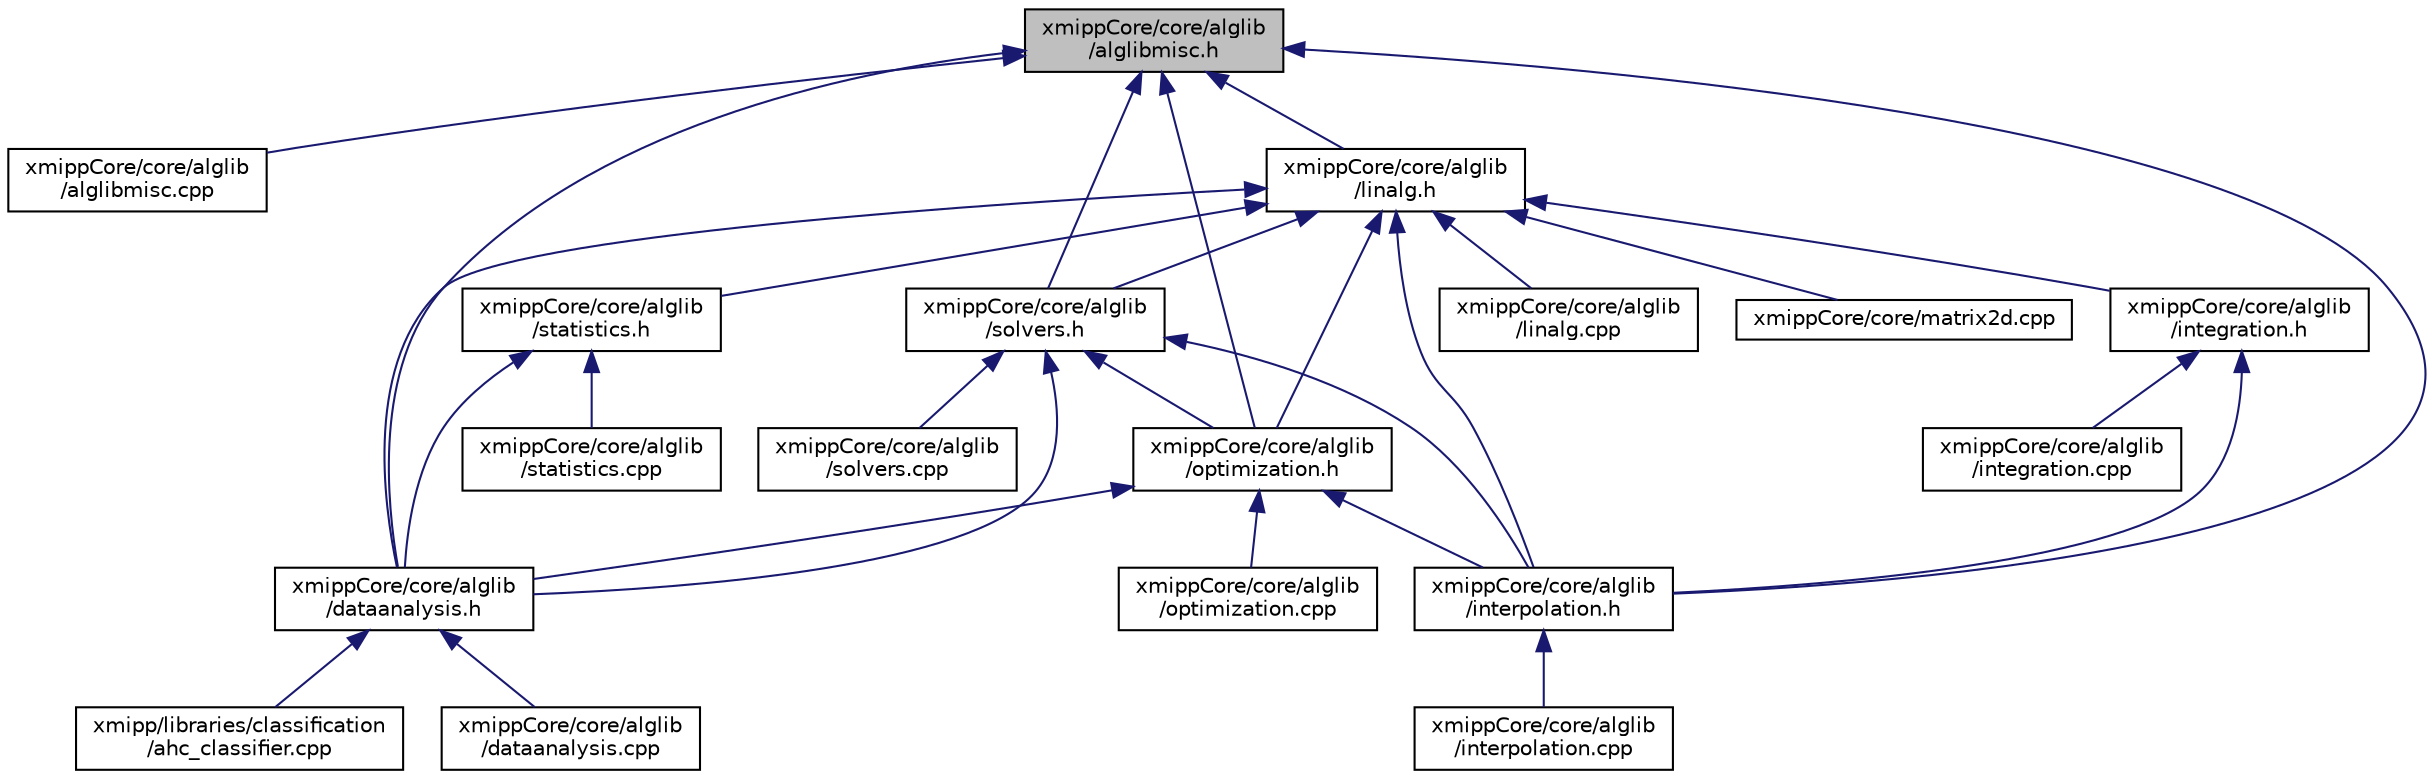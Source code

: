 digraph "xmippCore/core/alglib/alglibmisc.h"
{
  edge [fontname="Helvetica",fontsize="10",labelfontname="Helvetica",labelfontsize="10"];
  node [fontname="Helvetica",fontsize="10",shape=record];
  Node13 [label="xmippCore/core/alglib\l/alglibmisc.h",height=0.2,width=0.4,color="black", fillcolor="grey75", style="filled", fontcolor="black"];
  Node13 -> Node14 [dir="back",color="midnightblue",fontsize="10",style="solid",fontname="Helvetica"];
  Node14 [label="xmippCore/core/alglib\l/alglibmisc.cpp",height=0.2,width=0.4,color="black", fillcolor="white", style="filled",URL="$alglibmisc_8cpp.html"];
  Node13 -> Node15 [dir="back",color="midnightblue",fontsize="10",style="solid",fontname="Helvetica"];
  Node15 [label="xmippCore/core/alglib\l/linalg.h",height=0.2,width=0.4,color="black", fillcolor="white", style="filled",URL="$linalg_8h.html"];
  Node15 -> Node16 [dir="back",color="midnightblue",fontsize="10",style="solid",fontname="Helvetica"];
  Node16 [label="xmippCore/core/alglib\l/dataanalysis.h",height=0.2,width=0.4,color="black", fillcolor="white", style="filled",URL="$dataanalysis_8h.html"];
  Node16 -> Node17 [dir="back",color="midnightblue",fontsize="10",style="solid",fontname="Helvetica"];
  Node17 [label="xmipp/libraries/classification\l/ahc_classifier.cpp",height=0.2,width=0.4,color="black", fillcolor="white", style="filled",URL="$ahc__classifier_8cpp.html"];
  Node16 -> Node18 [dir="back",color="midnightblue",fontsize="10",style="solid",fontname="Helvetica"];
  Node18 [label="xmippCore/core/alglib\l/dataanalysis.cpp",height=0.2,width=0.4,color="black", fillcolor="white", style="filled",URL="$dataanalysis_8cpp.html"];
  Node15 -> Node19 [dir="back",color="midnightblue",fontsize="10",style="solid",fontname="Helvetica"];
  Node19 [label="xmippCore/core/alglib\l/statistics.h",height=0.2,width=0.4,color="black", fillcolor="white", style="filled",URL="$statistics_8h.html"];
  Node19 -> Node16 [dir="back",color="midnightblue",fontsize="10",style="solid",fontname="Helvetica"];
  Node19 -> Node20 [dir="back",color="midnightblue",fontsize="10",style="solid",fontname="Helvetica"];
  Node20 [label="xmippCore/core/alglib\l/statistics.cpp",height=0.2,width=0.4,color="black", fillcolor="white", style="filled",URL="$statistics_8cpp.html"];
  Node15 -> Node21 [dir="back",color="midnightblue",fontsize="10",style="solid",fontname="Helvetica"];
  Node21 [label="xmippCore/core/alglib\l/solvers.h",height=0.2,width=0.4,color="black", fillcolor="white", style="filled",URL="$solvers_8h.html"];
  Node21 -> Node16 [dir="back",color="midnightblue",fontsize="10",style="solid",fontname="Helvetica"];
  Node21 -> Node22 [dir="back",color="midnightblue",fontsize="10",style="solid",fontname="Helvetica"];
  Node22 [label="xmippCore/core/alglib\l/optimization.h",height=0.2,width=0.4,color="black", fillcolor="white", style="filled",URL="$optimization_8h.html"];
  Node22 -> Node16 [dir="back",color="midnightblue",fontsize="10",style="solid",fontname="Helvetica"];
  Node22 -> Node23 [dir="back",color="midnightblue",fontsize="10",style="solid",fontname="Helvetica"];
  Node23 [label="xmippCore/core/alglib\l/interpolation.h",height=0.2,width=0.4,color="black", fillcolor="white", style="filled",URL="$interpolation_8h.html"];
  Node23 -> Node24 [dir="back",color="midnightblue",fontsize="10",style="solid",fontname="Helvetica"];
  Node24 [label="xmippCore/core/alglib\l/interpolation.cpp",height=0.2,width=0.4,color="black", fillcolor="white", style="filled",URL="$interpolation_8cpp.html"];
  Node22 -> Node25 [dir="back",color="midnightblue",fontsize="10",style="solid",fontname="Helvetica"];
  Node25 [label="xmippCore/core/alglib\l/optimization.cpp",height=0.2,width=0.4,color="black", fillcolor="white", style="filled",URL="$optimization_8cpp.html"];
  Node21 -> Node23 [dir="back",color="midnightblue",fontsize="10",style="solid",fontname="Helvetica"];
  Node21 -> Node26 [dir="back",color="midnightblue",fontsize="10",style="solid",fontname="Helvetica"];
  Node26 [label="xmippCore/core/alglib\l/solvers.cpp",height=0.2,width=0.4,color="black", fillcolor="white", style="filled",URL="$solvers_8cpp.html"];
  Node15 -> Node22 [dir="back",color="midnightblue",fontsize="10",style="solid",fontname="Helvetica"];
  Node15 -> Node27 [dir="back",color="midnightblue",fontsize="10",style="solid",fontname="Helvetica"];
  Node27 [label="xmippCore/core/alglib\l/integration.h",height=0.2,width=0.4,color="black", fillcolor="white", style="filled",URL="$ore_2core_2alglib_2integration_8h.html"];
  Node27 -> Node28 [dir="back",color="midnightblue",fontsize="10",style="solid",fontname="Helvetica"];
  Node28 [label="xmippCore/core/alglib\l/integration.cpp",height=0.2,width=0.4,color="black", fillcolor="white", style="filled",URL="$ore_2core_2alglib_2integration_8cpp.html"];
  Node27 -> Node23 [dir="back",color="midnightblue",fontsize="10",style="solid",fontname="Helvetica"];
  Node15 -> Node23 [dir="back",color="midnightblue",fontsize="10",style="solid",fontname="Helvetica"];
  Node15 -> Node29 [dir="back",color="midnightblue",fontsize="10",style="solid",fontname="Helvetica"];
  Node29 [label="xmippCore/core/alglib\l/linalg.cpp",height=0.2,width=0.4,color="black", fillcolor="white", style="filled",URL="$linalg_8cpp.html"];
  Node15 -> Node30 [dir="back",color="midnightblue",fontsize="10",style="solid",fontname="Helvetica"];
  Node30 [label="xmippCore/core/matrix2d.cpp",height=0.2,width=0.4,color="black", fillcolor="white", style="filled",URL="$matrix2d_8cpp.html"];
  Node13 -> Node16 [dir="back",color="midnightblue",fontsize="10",style="solid",fontname="Helvetica"];
  Node13 -> Node21 [dir="back",color="midnightblue",fontsize="10",style="solid",fontname="Helvetica"];
  Node13 -> Node22 [dir="back",color="midnightblue",fontsize="10",style="solid",fontname="Helvetica"];
  Node13 -> Node23 [dir="back",color="midnightblue",fontsize="10",style="solid",fontname="Helvetica"];
}
